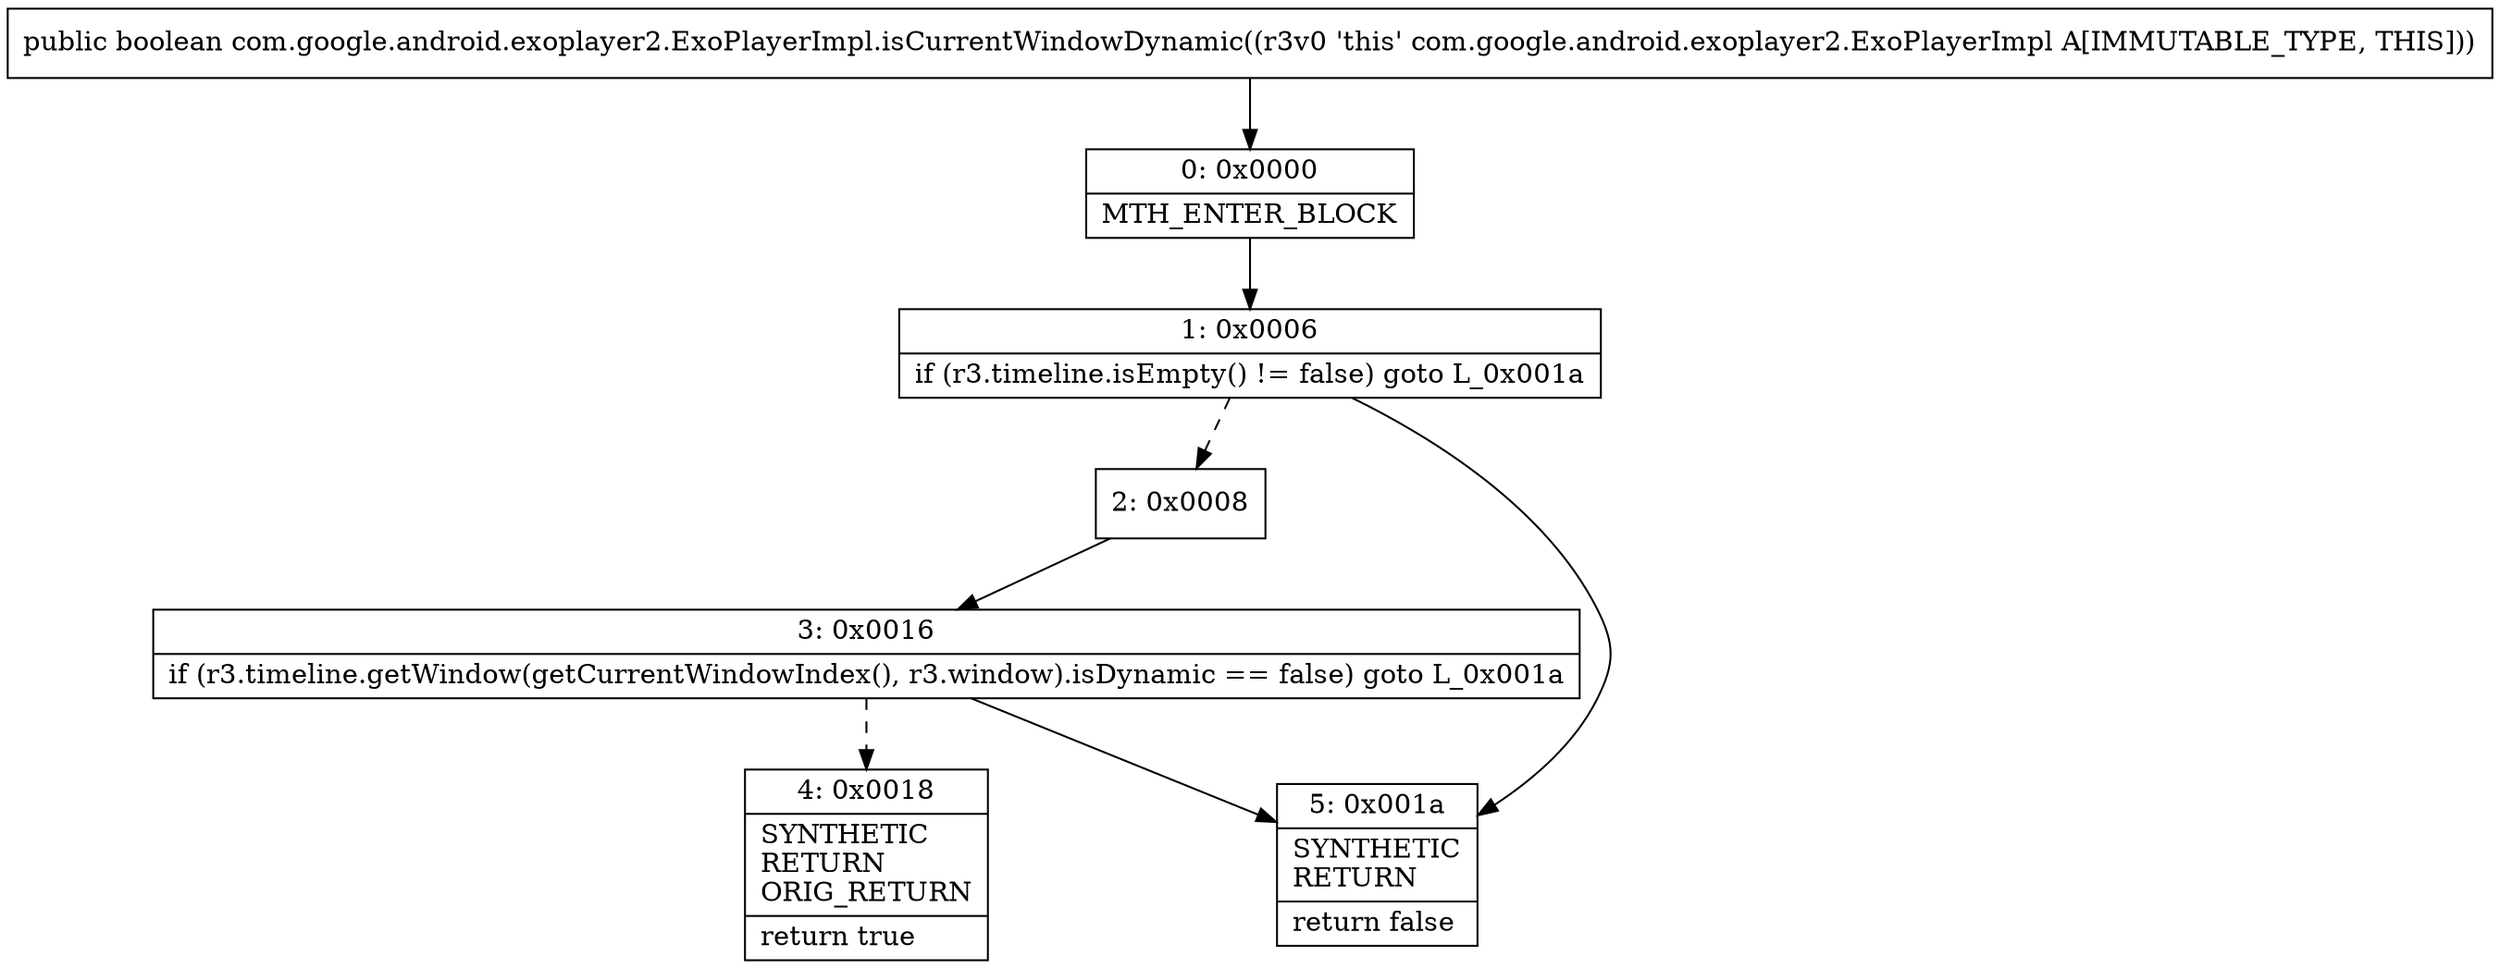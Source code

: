 digraph "CFG forcom.google.android.exoplayer2.ExoPlayerImpl.isCurrentWindowDynamic()Z" {
Node_0 [shape=record,label="{0\:\ 0x0000|MTH_ENTER_BLOCK\l}"];
Node_1 [shape=record,label="{1\:\ 0x0006|if (r3.timeline.isEmpty() != false) goto L_0x001a\l}"];
Node_2 [shape=record,label="{2\:\ 0x0008}"];
Node_3 [shape=record,label="{3\:\ 0x0016|if (r3.timeline.getWindow(getCurrentWindowIndex(), r3.window).isDynamic == false) goto L_0x001a\l}"];
Node_4 [shape=record,label="{4\:\ 0x0018|SYNTHETIC\lRETURN\lORIG_RETURN\l|return true\l}"];
Node_5 [shape=record,label="{5\:\ 0x001a|SYNTHETIC\lRETURN\l|return false\l}"];
MethodNode[shape=record,label="{public boolean com.google.android.exoplayer2.ExoPlayerImpl.isCurrentWindowDynamic((r3v0 'this' com.google.android.exoplayer2.ExoPlayerImpl A[IMMUTABLE_TYPE, THIS])) }"];
MethodNode -> Node_0;
Node_0 -> Node_1;
Node_1 -> Node_2[style=dashed];
Node_1 -> Node_5;
Node_2 -> Node_3;
Node_3 -> Node_4[style=dashed];
Node_3 -> Node_5;
}

